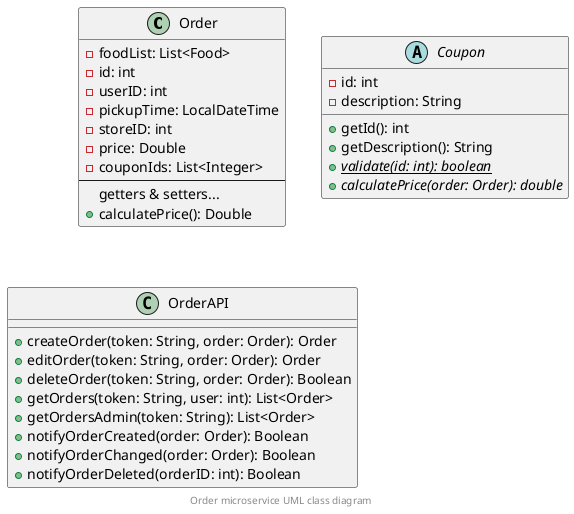 @startuml

class Order {
    - foodList: List<Food>
    - id: int
    - userID: int
    - pickupTime: LocalDateTime
    - storeID: int
    - price: Double
    - couponIds: List<Integer>
    --
    getters & setters...
    + calculatePrice(): Double
}

abstract class Coupon {
 - id: int
 - description: String

 + getId(): int
 + getDescription(): String
 {abstract}{static}+ validate(id: int): boolean
 {abstract}+ calculatePrice(order: Order): double
}

class OrderAPI {
    + createOrder(token: String, order: Order): Order
    + editOrder(token: String, order: Order): Order
    + deleteOrder(token: String, order: Order): Boolean
    + getOrders(token: String, user: int): List<Order>
    + getOrdersAdmin(token: String): List<Order>
    + notifyOrderCreated(order: Order): Boolean
    + notifyOrderChanged(order: Order): Boolean
    + notifyOrderDeleted(orderID: int): Boolean
}

footer Order microservice UML class diagram
@enduml